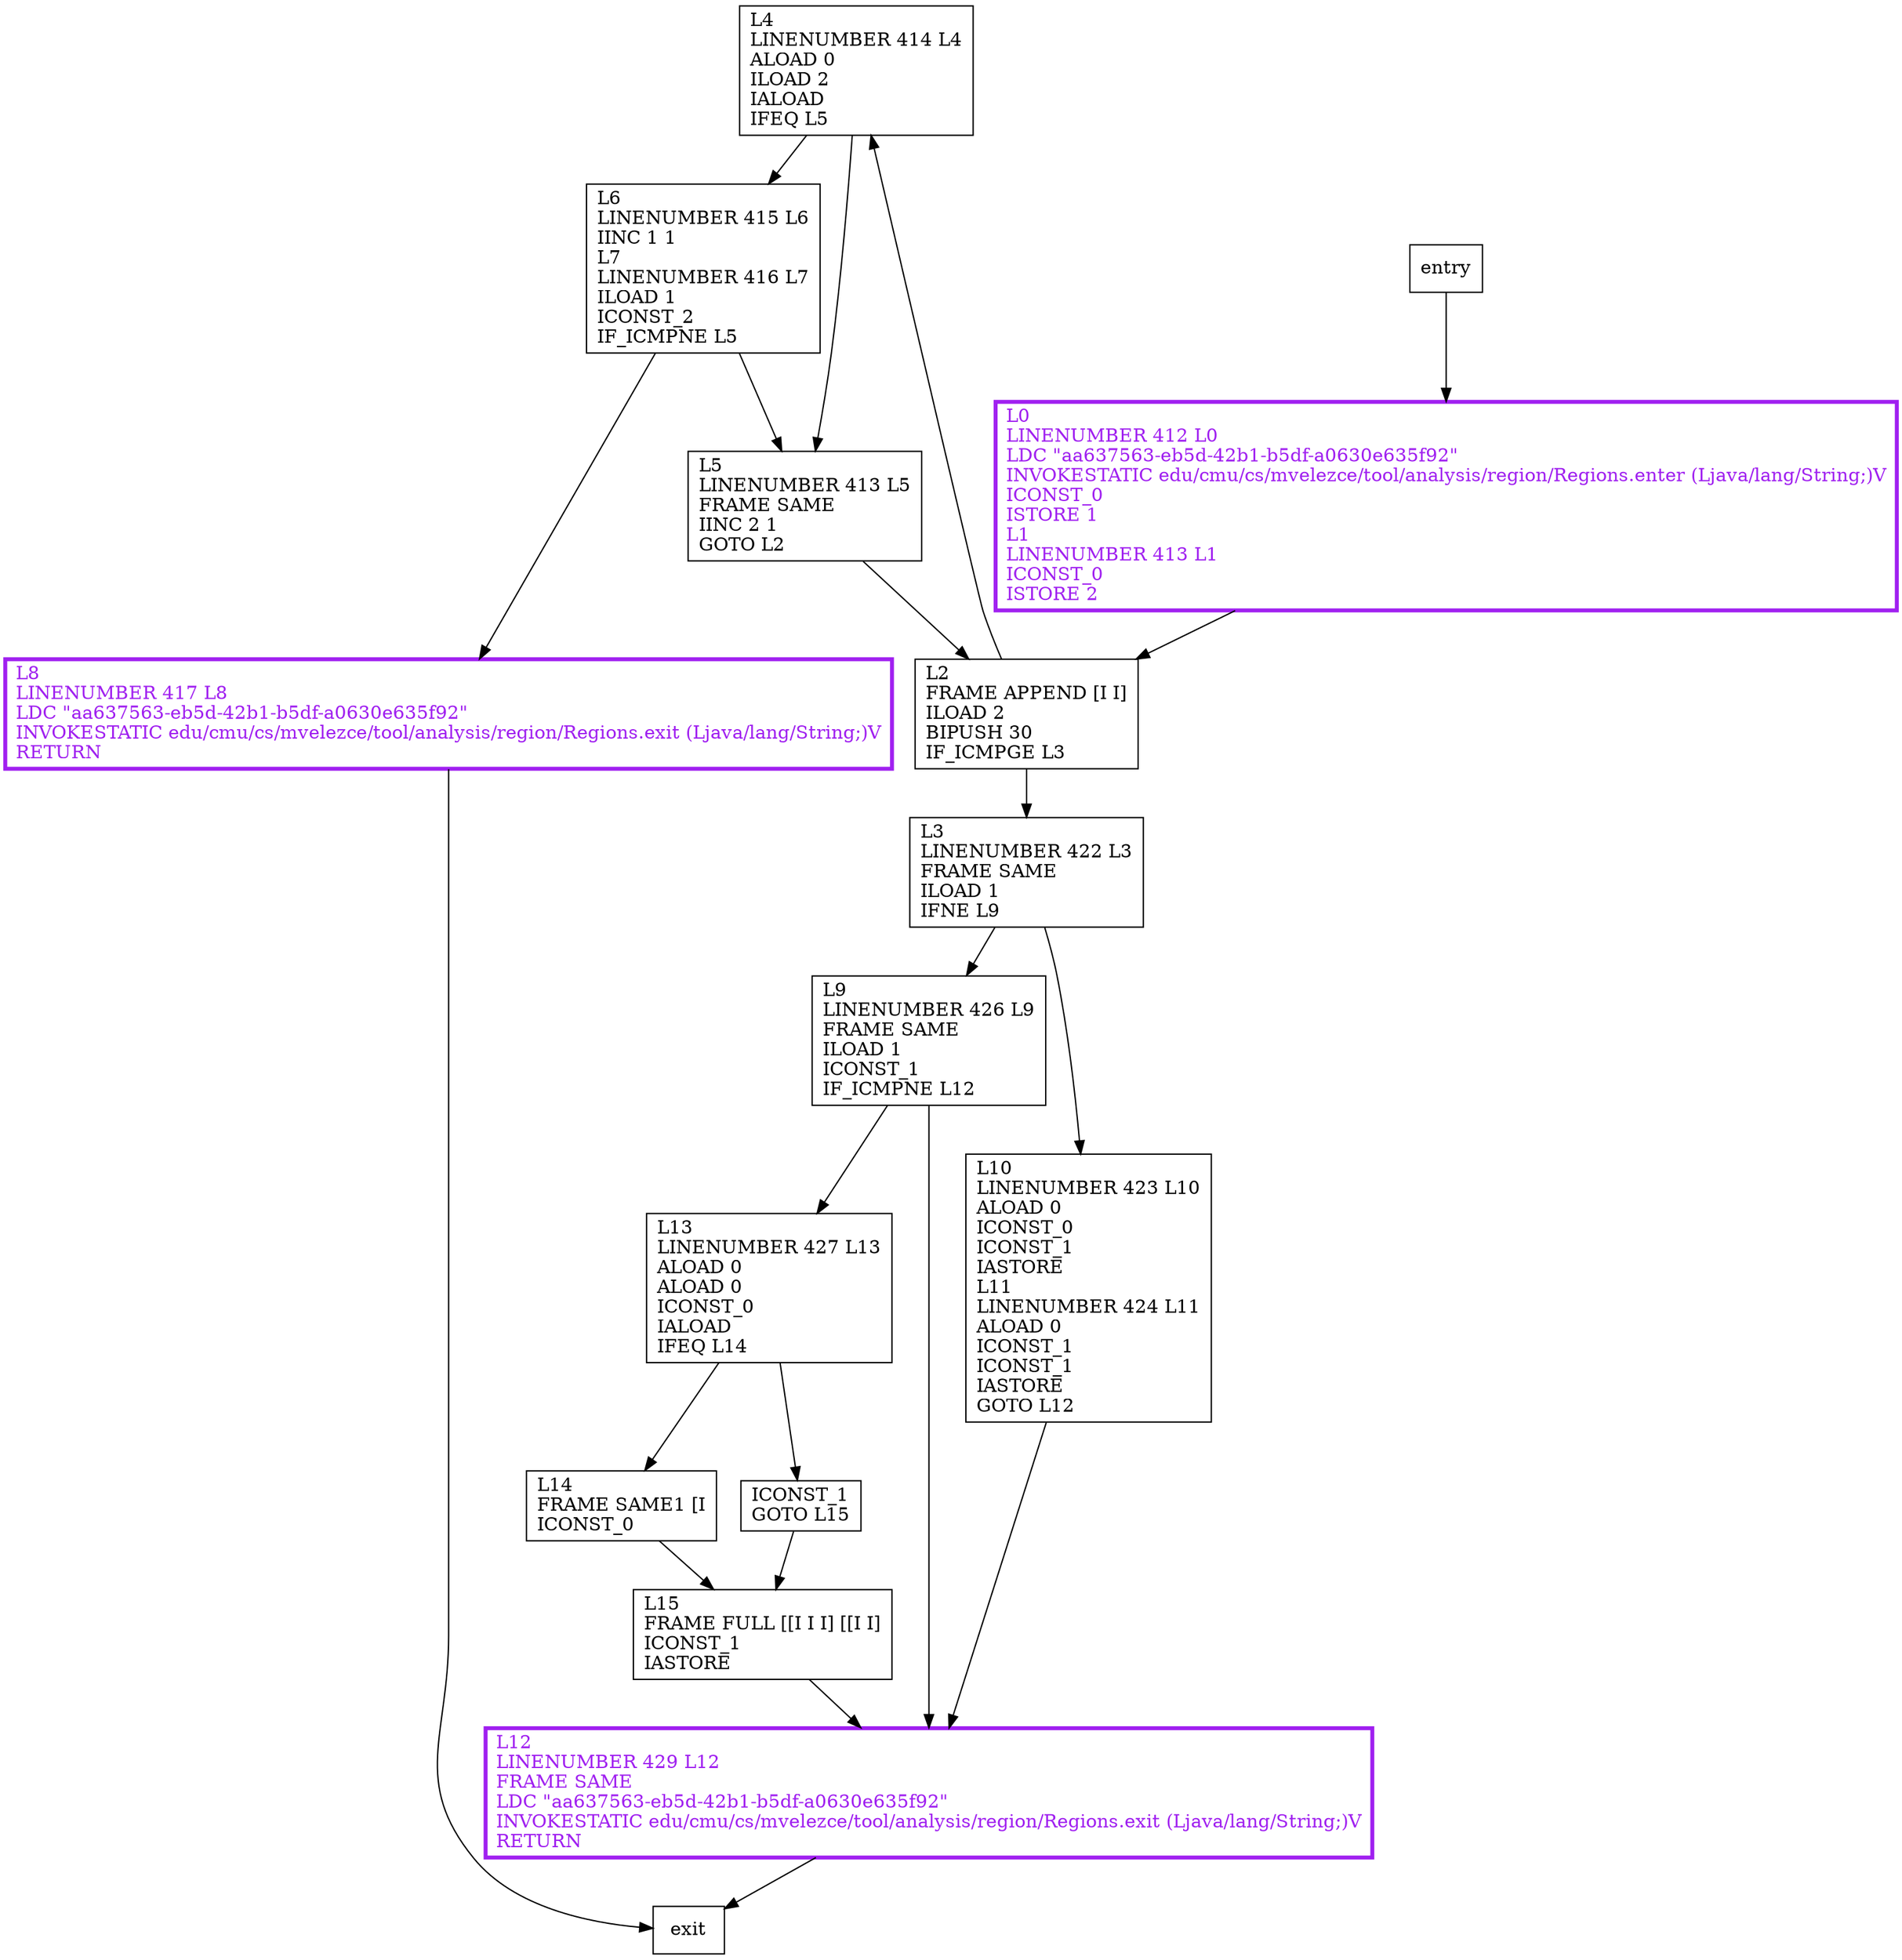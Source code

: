 digraph patchDistanceCodesForBuggyDecoders {
node [shape=record];
1511004956 [label="L4\lLINENUMBER 414 L4\lALOAD 0\lILOAD 2\lIALOAD\lIFEQ L5\l"];
559998250 [label="L5\lLINENUMBER 413 L5\lFRAME SAME\lIINC 2 1\lGOTO L2\l"];
1399225534 [label="L15\lFRAME FULL [[I I I] [[I I]\lICONST_1\lIASTORE\l"];
1835316563 [label="ICONST_1\lGOTO L15\l"];
979420182 [label="L8\lLINENUMBER 417 L8\lLDC \"aa637563-eb5d-42b1-b5df-a0630e635f92\"\lINVOKESTATIC edu/cmu/cs/mvelezce/tool/analysis/region/Regions.exit (Ljava/lang/String;)V\lRETURN\l"];
1799424291 [label="L10\lLINENUMBER 423 L10\lALOAD 0\lICONST_0\lICONST_1\lIASTORE\lL11\lLINENUMBER 424 L11\lALOAD 0\lICONST_1\lICONST_1\lIASTORE\lGOTO L12\l"];
1472012329 [label="L12\lLINENUMBER 429 L12\lFRAME SAME\lLDC \"aa637563-eb5d-42b1-b5df-a0630e635f92\"\lINVOKESTATIC edu/cmu/cs/mvelezce/tool/analysis/region/Regions.exit (Ljava/lang/String;)V\lRETURN\l"];
540923243 [label="L13\lLINENUMBER 427 L13\lALOAD 0\lALOAD 0\lICONST_0\lIALOAD\lIFEQ L14\l"];
1626529981 [label="L2\lFRAME APPEND [I I]\lILOAD 2\lBIPUSH 30\lIF_ICMPGE L3\l"];
703627308 [label="L6\lLINENUMBER 415 L6\lIINC 1 1\lL7\lLINENUMBER 416 L7\lILOAD 1\lICONST_2\lIF_ICMPNE L5\l"];
1184694332 [label="L9\lLINENUMBER 426 L9\lFRAME SAME\lILOAD 1\lICONST_1\lIF_ICMPNE L12\l"];
244297136 [label="L14\lFRAME SAME1 [I\lICONST_0\l"];
949314262 [label="L3\lLINENUMBER 422 L3\lFRAME SAME\lILOAD 1\lIFNE L9\l"];
521331027 [label="L0\lLINENUMBER 412 L0\lLDC \"aa637563-eb5d-42b1-b5df-a0630e635f92\"\lINVOKESTATIC edu/cmu/cs/mvelezce/tool/analysis/region/Regions.enter (Ljava/lang/String;)V\lICONST_0\lISTORE 1\lL1\lLINENUMBER 413 L1\lICONST_0\lISTORE 2\l"];
entry;
exit;
1511004956 -> 559998250;
1511004956 -> 703627308;
559998250 -> 1626529981;
1399225534 -> 1472012329;
1835316563 -> 1399225534;
979420182 -> exit;
1799424291 -> 1472012329;
1472012329 -> exit;
540923243 -> 1835316563;
540923243 -> 244297136;
1626529981 -> 1511004956;
1626529981 -> 949314262;
703627308 -> 559998250;
703627308 -> 979420182;
entry -> 521331027;
1184694332 -> 1472012329;
1184694332 -> 540923243;
244297136 -> 1399225534;
949314262 -> 1184694332;
949314262 -> 1799424291;
521331027 -> 1626529981;
979420182[fontcolor="purple", penwidth=3, color="purple"];
1472012329[fontcolor="purple", penwidth=3, color="purple"];
521331027[fontcolor="purple", penwidth=3, color="purple"];
}

